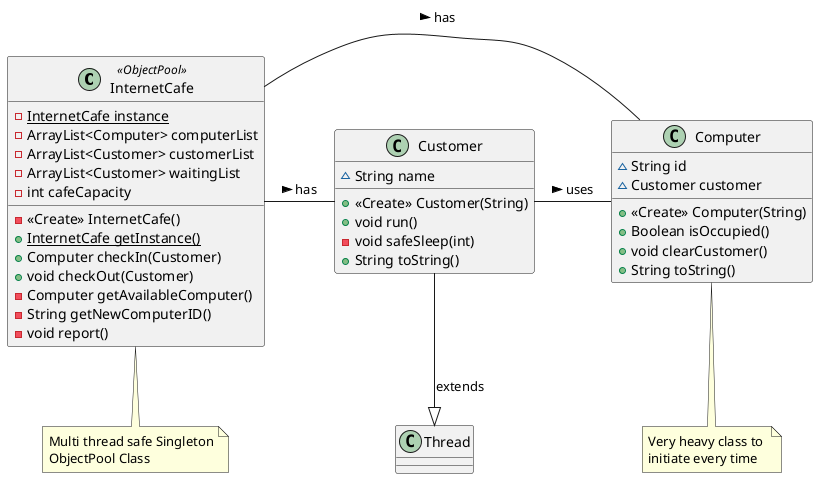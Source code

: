 @startuml
class InternetCafe <<ObjectPool>> {
- {static} InternetCafe instance
- ArrayList<Computer> computerList
- ArrayList<Customer> customerList
- ArrayList<Customer> waitingList
- int cafeCapacity
- <<Create>> InternetCafe()
+ {static} InternetCafe getInstance()
+ Computer checkIn(Customer)
+ void checkOut(Customer)
- Computer getAvailableComputer()
- String getNewComputerID()
- void report()
}

class Computer {
~ String id
~ Customer customer
+ <<Create>> Computer(String)
+ Boolean isOccupied()
+ void clearCustomer()
+ String toString()
}

class Customer {
~ String name
+ <<Create>> Customer(String)
+ void run()
- void safeSleep(int)
+ String toString()
}

Customer --|>  Thread : extends
Customer - Computer : uses >
InternetCafe - Computer : has >
InternetCafe - Customer : has >

note bottom of InternetCafe: Multi thread safe Singleton\nObjectPool Class
note bottom of Computer: Very heavy class to \ninitiate every time

@enduml